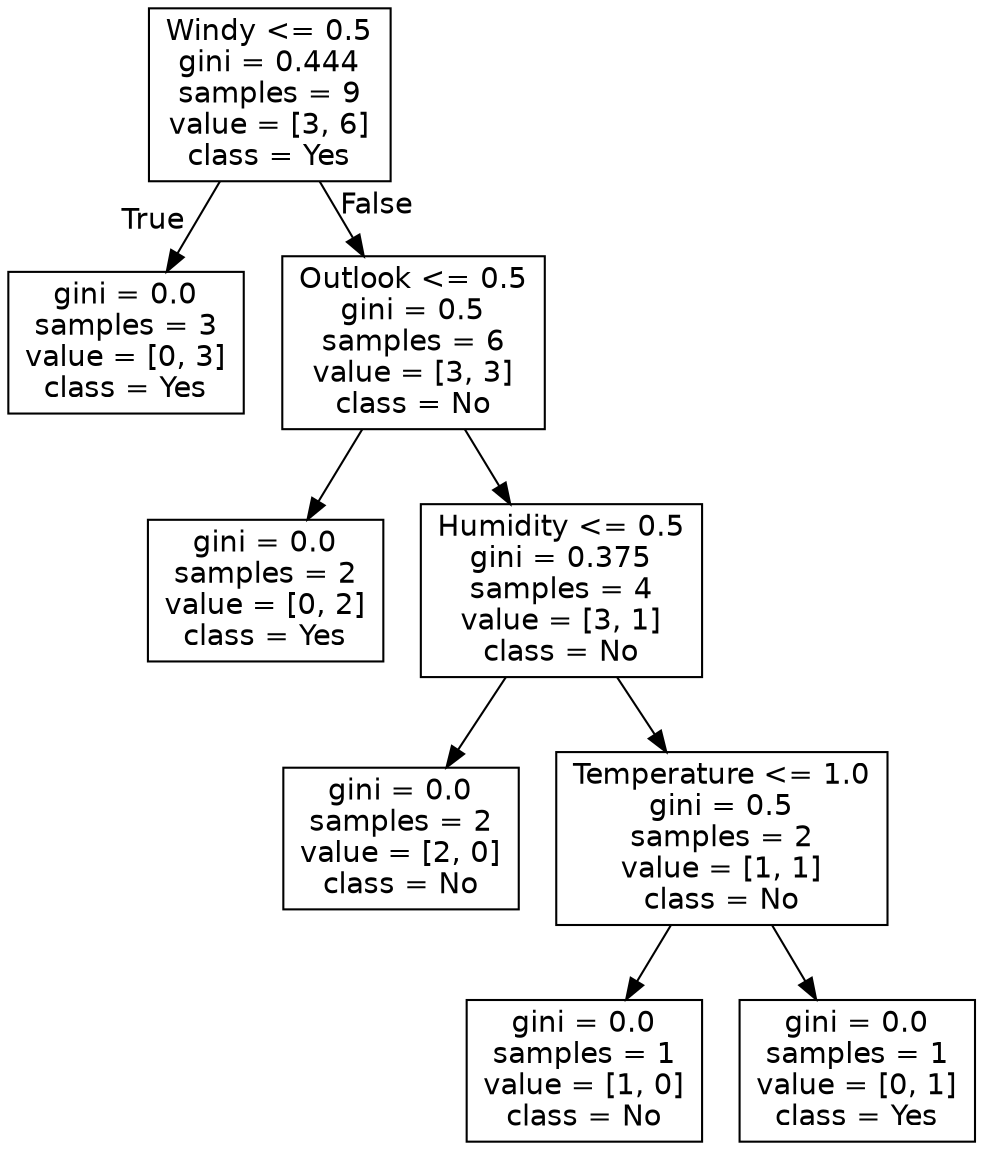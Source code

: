 digraph Tree {
node [shape=box, fontname="helvetica"] ;
edge [fontname="helvetica"] ;
0 [label="Windy <= 0.5\ngini = 0.444\nsamples = 9\nvalue = [3, 6]\nclass = Yes"] ;
1 [label="gini = 0.0\nsamples = 3\nvalue = [0, 3]\nclass = Yes"] ;
0 -> 1 [labeldistance=2.5, labelangle=45, headlabel="True"] ;
2 [label="Outlook <= 0.5\ngini = 0.5\nsamples = 6\nvalue = [3, 3]\nclass = No"] ;
0 -> 2 [labeldistance=2.5, labelangle=-45, headlabel="False"] ;
3 [label="gini = 0.0\nsamples = 2\nvalue = [0, 2]\nclass = Yes"] ;
2 -> 3 ;
4 [label="Humidity <= 0.5\ngini = 0.375\nsamples = 4\nvalue = [3, 1]\nclass = No"] ;
2 -> 4 ;
5 [label="gini = 0.0\nsamples = 2\nvalue = [2, 0]\nclass = No"] ;
4 -> 5 ;
6 [label="Temperature <= 1.0\ngini = 0.5\nsamples = 2\nvalue = [1, 1]\nclass = No"] ;
4 -> 6 ;
7 [label="gini = 0.0\nsamples = 1\nvalue = [1, 0]\nclass = No"] ;
6 -> 7 ;
8 [label="gini = 0.0\nsamples = 1\nvalue = [0, 1]\nclass = Yes"] ;
6 -> 8 ;
}